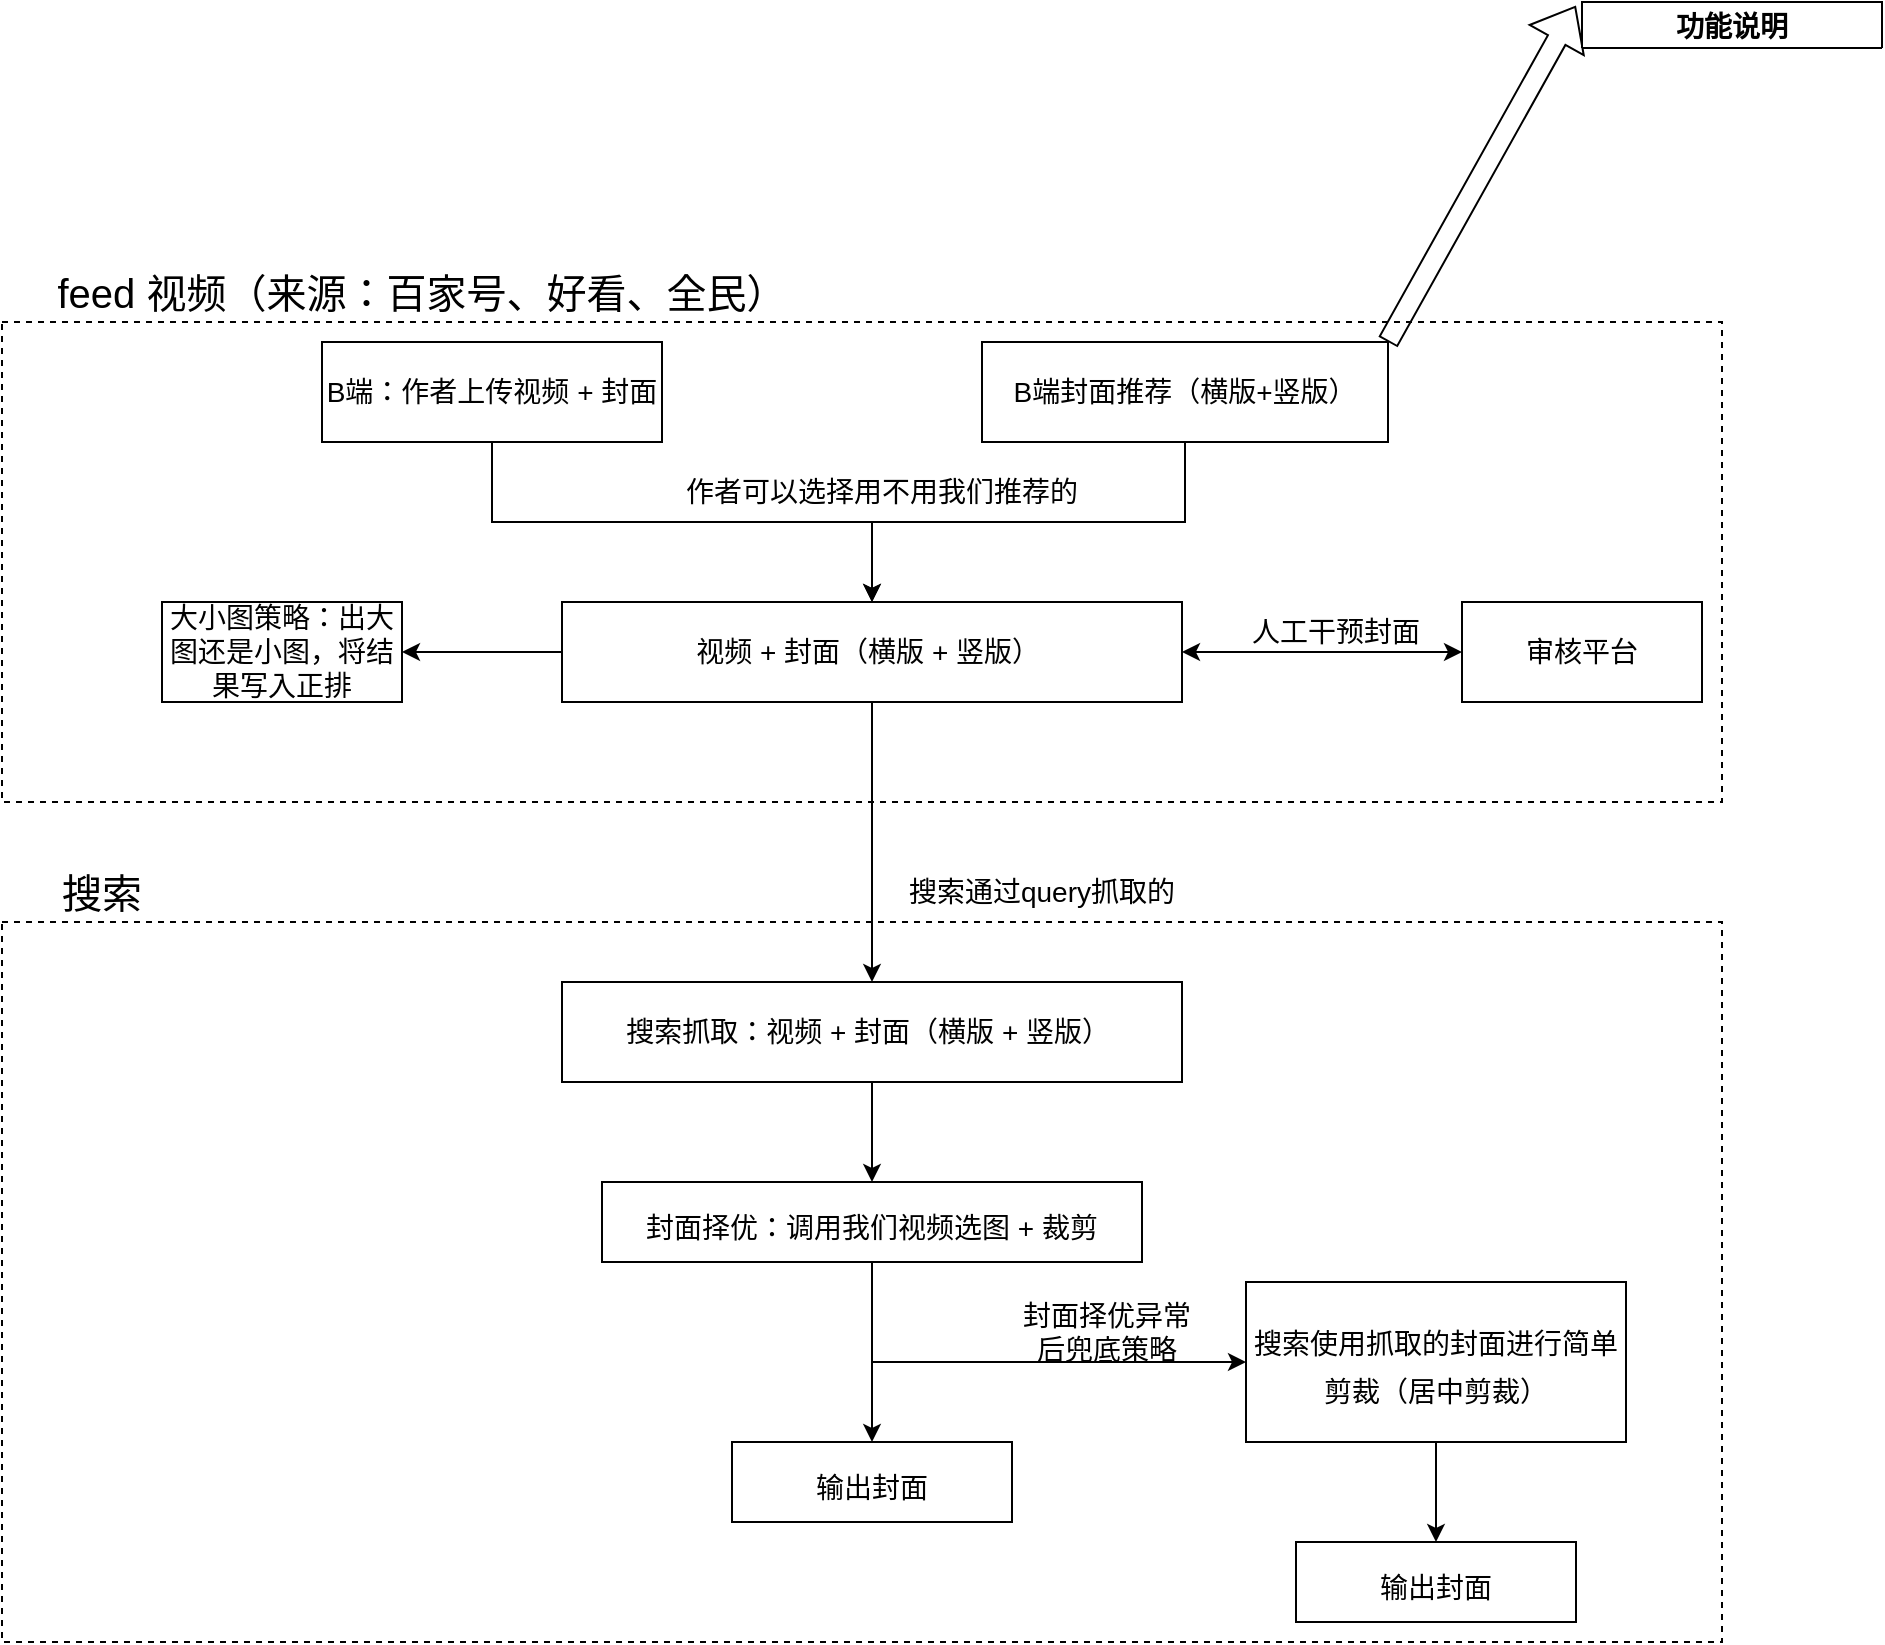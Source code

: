 <mxfile version="15.9.6" type="github">
  <diagram id="czafQkG2z_FzEas7QaTP" name="Page-1">
    <mxGraphModel dx="1261" dy="743" grid="1" gridSize="10" guides="1" tooltips="1" connect="1" arrows="1" fold="1" page="1" pageScale="1" pageWidth="1654" pageHeight="2336" math="0" shadow="0">
      <root>
        <mxCell id="0" />
        <mxCell id="1" parent="0" />
        <mxCell id="pokAoe_vqRN141_JP_Yj-32" value="" style="rounded=0;whiteSpace=wrap;html=1;fontSize=14;fontColor=#000000;dashed=1;" vertex="1" parent="1">
          <mxGeometry x="160" y="490" width="860" height="360" as="geometry" />
        </mxCell>
        <mxCell id="pokAoe_vqRN141_JP_Yj-13" value="" style="rounded=0;whiteSpace=wrap;html=1;fontSize=14;dashed=1;" vertex="1" parent="1">
          <mxGeometry x="160" y="190" width="860" height="240" as="geometry" />
        </mxCell>
        <mxCell id="pokAoe_vqRN141_JP_Yj-17" style="edgeStyle=orthogonalEdgeStyle;rounded=0;orthogonalLoop=1;jettySize=auto;html=1;entryX=1;entryY=0.5;entryDx=0;entryDy=0;fontSize=20;" edge="1" parent="1" source="pokAoe_vqRN141_JP_Yj-1" target="pokAoe_vqRN141_JP_Yj-15">
          <mxGeometry relative="1" as="geometry" />
        </mxCell>
        <mxCell id="pokAoe_vqRN141_JP_Yj-19" style="edgeStyle=orthogonalEdgeStyle;rounded=0;orthogonalLoop=1;jettySize=auto;html=1;entryX=0.5;entryY=0;entryDx=0;entryDy=0;fontSize=20;fontColor=#FF9933;" edge="1" parent="1" source="pokAoe_vqRN141_JP_Yj-1" target="pokAoe_vqRN141_JP_Yj-18">
          <mxGeometry relative="1" as="geometry" />
        </mxCell>
        <mxCell id="pokAoe_vqRN141_JP_Yj-1" value="&lt;font style=&quot;font-size: 14px&quot;&gt;视频 + 封面（横版 + 竖版）&amp;nbsp;&lt;/font&gt;" style="rounded=0;whiteSpace=wrap;html=1;" vertex="1" parent="1">
          <mxGeometry x="440" y="330" width="310" height="50" as="geometry" />
        </mxCell>
        <mxCell id="pokAoe_vqRN141_JP_Yj-7" style="edgeStyle=orthogonalEdgeStyle;rounded=0;orthogonalLoop=1;jettySize=auto;html=1;fontSize=14;" edge="1" parent="1" source="pokAoe_vqRN141_JP_Yj-2" target="pokAoe_vqRN141_JP_Yj-1">
          <mxGeometry relative="1" as="geometry" />
        </mxCell>
        <mxCell id="pokAoe_vqRN141_JP_Yj-2" value="&lt;font style=&quot;font-size: 14px&quot;&gt;B端：作者上传视频 + 封面&lt;/font&gt;" style="rounded=0;whiteSpace=wrap;html=1;" vertex="1" parent="1">
          <mxGeometry x="320" y="200" width="170" height="50" as="geometry" />
        </mxCell>
        <mxCell id="pokAoe_vqRN141_JP_Yj-8" style="edgeStyle=orthogonalEdgeStyle;rounded=0;orthogonalLoop=1;jettySize=auto;html=1;entryX=0.5;entryY=0;entryDx=0;entryDy=0;fontSize=14;" edge="1" parent="1" source="pokAoe_vqRN141_JP_Yj-3" target="pokAoe_vqRN141_JP_Yj-1">
          <mxGeometry relative="1" as="geometry" />
        </mxCell>
        <mxCell id="pokAoe_vqRN141_JP_Yj-3" value="&lt;font style=&quot;font-size: 14px&quot;&gt;B端封面推荐（横版+竖版）&lt;/font&gt;" style="rounded=0;whiteSpace=wrap;html=1;" vertex="1" parent="1">
          <mxGeometry x="650" y="200" width="203" height="50" as="geometry" />
        </mxCell>
        <mxCell id="pokAoe_vqRN141_JP_Yj-4" value="&lt;span style=&quot;font-size: 14px&quot;&gt;审核平台&lt;/span&gt;" style="rounded=0;whiteSpace=wrap;html=1;" vertex="1" parent="1">
          <mxGeometry x="890" y="330" width="120" height="50" as="geometry" />
        </mxCell>
        <mxCell id="pokAoe_vqRN141_JP_Yj-5" value="" style="endArrow=classic;startArrow=classic;html=1;rounded=0;fontSize=14;entryX=0;entryY=0.5;entryDx=0;entryDy=0;exitX=1;exitY=0.5;exitDx=0;exitDy=0;" edge="1" parent="1" source="pokAoe_vqRN141_JP_Yj-1" target="pokAoe_vqRN141_JP_Yj-4">
          <mxGeometry width="50" height="50" relative="1" as="geometry">
            <mxPoint x="777" y="360" as="sourcePoint" />
            <mxPoint x="827" y="310" as="targetPoint" />
          </mxGeometry>
        </mxCell>
        <mxCell id="pokAoe_vqRN141_JP_Yj-6" value="人工干预封面" style="text;html=1;strokeColor=none;fillColor=none;align=center;verticalAlign=middle;whiteSpace=wrap;rounded=0;fontSize=14;" vertex="1" parent="1">
          <mxGeometry x="782" y="330" width="90" height="30" as="geometry" />
        </mxCell>
        <mxCell id="pokAoe_vqRN141_JP_Yj-9" value="作者可以选择用不用我们推荐的" style="text;html=1;strokeColor=none;fillColor=none;align=center;verticalAlign=middle;whiteSpace=wrap;rounded=0;fontSize=14;" vertex="1" parent="1">
          <mxGeometry x="490" y="260" width="220" height="30" as="geometry" />
        </mxCell>
        <mxCell id="pokAoe_vqRN141_JP_Yj-10" value="" style="shape=flexArrow;endArrow=classic;html=1;rounded=0;fontSize=14;exitX=1;exitY=0;exitDx=0;exitDy=0;entryX=-0.021;entryY=0.088;entryDx=0;entryDy=0;entryPerimeter=0;" edge="1" parent="1" source="pokAoe_vqRN141_JP_Yj-3" target="pokAoe_vqRN141_JP_Yj-11">
          <mxGeometry width="50" height="50" relative="1" as="geometry">
            <mxPoint x="860" y="200" as="sourcePoint" />
            <mxPoint x="940" y="190" as="targetPoint" />
          </mxGeometry>
        </mxCell>
        <mxCell id="pokAoe_vqRN141_JP_Yj-11" value="功能说明" style="swimlane;fontSize=14;" vertex="1" collapsed="1" parent="1">
          <mxGeometry x="950" y="30" width="150" height="23" as="geometry">
            <mxRectangle x="950" y="30" width="390" height="150" as="alternateBounds" />
          </mxGeometry>
        </mxCell>
        <mxCell id="pokAoe_vqRN141_JP_Yj-12" value="功能：从视频中选取封面&lt;br&gt;输出：封面 + 提示信息（是否低质等）&lt;br&gt;（&lt;font color=&quot;#ff9933&quot;&gt;说明：短视频只自动选竖版封面，横版是作者自己传的；&lt;br&gt;&amp;nbsp; &amp;nbsp; &amp;nbsp; &amp;nbsp; &amp;nbsp; &amp;nbsp; &amp;nbsp; &amp;nbsp;小视频只会自动选横版封面，竖版是作者自己传的&lt;/font&gt;）&lt;br&gt;算子：视频选封面&amp;nbsp;&lt;br&gt;代码负责：王靖明&lt;br&gt;架构：是B端的人" style="text;html=1;align=left;verticalAlign=middle;resizable=0;points=[];autosize=1;strokeColor=none;fillColor=none;fontSize=14;" vertex="1" parent="pokAoe_vqRN141_JP_Yj-11">
          <mxGeometry y="30" width="400" height="120" as="geometry" />
        </mxCell>
        <mxCell id="pokAoe_vqRN141_JP_Yj-14" value="&lt;font style=&quot;font-size: 20px&quot;&gt;feed 视频（来源：百家号、好看、全民）&lt;/font&gt;" style="text;html=1;strokeColor=none;fillColor=none;align=center;verticalAlign=middle;whiteSpace=wrap;rounded=0;dashed=1;fontSize=14;" vertex="1" parent="1">
          <mxGeometry x="170" y="160" width="400" height="30" as="geometry" />
        </mxCell>
        <mxCell id="pokAoe_vqRN141_JP_Yj-15" value="&lt;span style=&quot;font-size: 14px&quot;&gt;大小图策略：出大图还是小图，将结果写入正排&lt;/span&gt;" style="rounded=0;whiteSpace=wrap;html=1;" vertex="1" parent="1">
          <mxGeometry x="240" y="330" width="120" height="50" as="geometry" />
        </mxCell>
        <mxCell id="pokAoe_vqRN141_JP_Yj-28" style="edgeStyle=orthogonalEdgeStyle;rounded=0;orthogonalLoop=1;jettySize=auto;html=1;entryX=0.5;entryY=0;entryDx=0;entryDy=0;fontSize=14;fontColor=#000000;" edge="1" parent="1" source="pokAoe_vqRN141_JP_Yj-18" target="pokAoe_vqRN141_JP_Yj-20">
          <mxGeometry relative="1" as="geometry" />
        </mxCell>
        <mxCell id="pokAoe_vqRN141_JP_Yj-18" value="&lt;font style=&quot;font-size: 14px&quot;&gt;搜索抓取：视频 + 封面（横版 + 竖版）&amp;nbsp;&lt;/font&gt;" style="rounded=0;whiteSpace=wrap;html=1;" vertex="1" parent="1">
          <mxGeometry x="440" y="520" width="310" height="50" as="geometry" />
        </mxCell>
        <mxCell id="pokAoe_vqRN141_JP_Yj-23" style="edgeStyle=orthogonalEdgeStyle;rounded=0;orthogonalLoop=1;jettySize=auto;html=1;entryX=0.5;entryY=0;entryDx=0;entryDy=0;fontSize=14;fontColor=#000000;" edge="1" parent="1" source="pokAoe_vqRN141_JP_Yj-20" target="pokAoe_vqRN141_JP_Yj-22">
          <mxGeometry relative="1" as="geometry" />
        </mxCell>
        <mxCell id="pokAoe_vqRN141_JP_Yj-31" style="edgeStyle=orthogonalEdgeStyle;rounded=0;orthogonalLoop=1;jettySize=auto;html=1;entryX=0;entryY=0.5;entryDx=0;entryDy=0;fontSize=14;fontColor=#000000;" edge="1" parent="1" source="pokAoe_vqRN141_JP_Yj-20" target="pokAoe_vqRN141_JP_Yj-24">
          <mxGeometry relative="1" as="geometry">
            <Array as="points">
              <mxPoint x="595" y="710" />
            </Array>
          </mxGeometry>
        </mxCell>
        <mxCell id="pokAoe_vqRN141_JP_Yj-20" value="&lt;font color=&quot;#000000&quot; style=&quot;font-size: 14px&quot;&gt;封面择优：调用我们视频选图 + 裁剪&lt;/font&gt;" style="rounded=0;whiteSpace=wrap;html=1;fontSize=20;fontColor=#FF9933;align=center;" vertex="1" parent="1">
          <mxGeometry x="460" y="620" width="270" height="40" as="geometry" />
        </mxCell>
        <mxCell id="pokAoe_vqRN141_JP_Yj-21" value="搜索通过query抓取的" style="text;html=1;strokeColor=none;fillColor=none;align=center;verticalAlign=middle;whiteSpace=wrap;rounded=0;dashed=1;fontSize=14;fontColor=#000000;" vertex="1" parent="1">
          <mxGeometry x="590" y="460" width="180" height="30" as="geometry" />
        </mxCell>
        <mxCell id="pokAoe_vqRN141_JP_Yj-22" value="&lt;font color=&quot;#000000&quot; style=&quot;font-size: 14px&quot;&gt;输出封面&lt;/font&gt;" style="rounded=0;whiteSpace=wrap;html=1;fontSize=20;fontColor=#FF9933;align=center;" vertex="1" parent="1">
          <mxGeometry x="525" y="750" width="140" height="40" as="geometry" />
        </mxCell>
        <mxCell id="pokAoe_vqRN141_JP_Yj-27" style="edgeStyle=orthogonalEdgeStyle;rounded=0;orthogonalLoop=1;jettySize=auto;html=1;entryX=0.5;entryY=0;entryDx=0;entryDy=0;fontSize=14;fontColor=#000000;" edge="1" parent="1" source="pokAoe_vqRN141_JP_Yj-24" target="pokAoe_vqRN141_JP_Yj-26">
          <mxGeometry relative="1" as="geometry" />
        </mxCell>
        <mxCell id="pokAoe_vqRN141_JP_Yj-24" value="&lt;font color=&quot;#000000&quot; style=&quot;font-size: 14px&quot;&gt;搜索使用抓取的封面进行简单剪裁（居中剪裁）&lt;/font&gt;" style="rounded=0;whiteSpace=wrap;html=1;fontSize=20;fontColor=#FF9933;align=center;" vertex="1" parent="1">
          <mxGeometry x="782" y="670" width="190" height="80" as="geometry" />
        </mxCell>
        <mxCell id="pokAoe_vqRN141_JP_Yj-26" value="&lt;font color=&quot;#000000&quot; style=&quot;font-size: 14px&quot;&gt;输出封面&lt;/font&gt;" style="rounded=0;whiteSpace=wrap;html=1;fontSize=20;fontColor=#FF9933;align=center;" vertex="1" parent="1">
          <mxGeometry x="807" y="800" width="140" height="40" as="geometry" />
        </mxCell>
        <mxCell id="pokAoe_vqRN141_JP_Yj-30" value="封面择优异常后兜底策略" style="text;html=1;strokeColor=none;fillColor=none;align=center;verticalAlign=middle;whiteSpace=wrap;rounded=0;fontSize=14;fontColor=#000000;" vertex="1" parent="1">
          <mxGeometry x="665" y="680" width="95" height="30" as="geometry" />
        </mxCell>
        <mxCell id="pokAoe_vqRN141_JP_Yj-33" value="&lt;span style=&quot;font-size: 20px&quot;&gt;搜索&lt;/span&gt;" style="text;html=1;strokeColor=none;fillColor=none;align=center;verticalAlign=middle;whiteSpace=wrap;rounded=0;dashed=1;fontSize=14;" vertex="1" parent="1">
          <mxGeometry x="160" y="460" width="100" height="30" as="geometry" />
        </mxCell>
      </root>
    </mxGraphModel>
  </diagram>
</mxfile>
